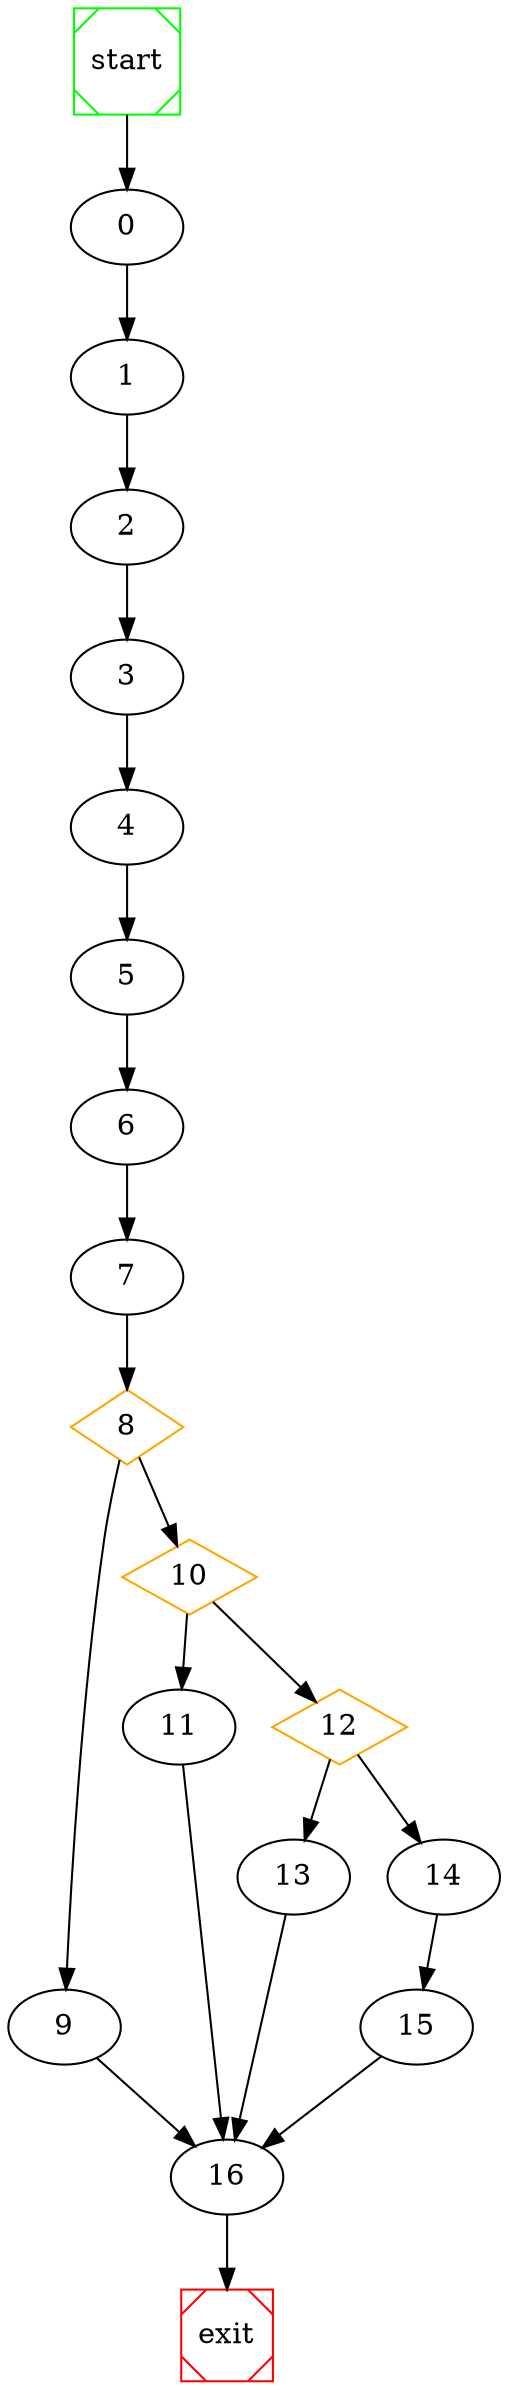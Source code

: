 # dot file created at runtime

digraph G {
	start -> 0;
	0 -> 1 ;
	1 -> 2 ;
	2 -> 3 ;
	3 -> 4 ;
	4 -> 5 ;
	5 -> 6 ;
	6 -> 7 ;
	8 [shape=diamond, color=orange] ;
	8 -> 9 ;
	10 [shape=diamond, color=orange] ;
	8 -> 10 ;
	10 -> 11 ;
	12 [shape=diamond, color=orange] ;
	10 -> 12 ;
	12 -> 13 ;
	14 -> 15 ;
	12 -> 14 ;
	7 -> 8 ;
	13 -> 16 ;
	15 -> 16 ;
	11 -> 16 ;
	9 -> 16 ;
	16 -> exit;

	start [shape=Msquare, color=green];
	exit [shape=Msquare, color=red];
}